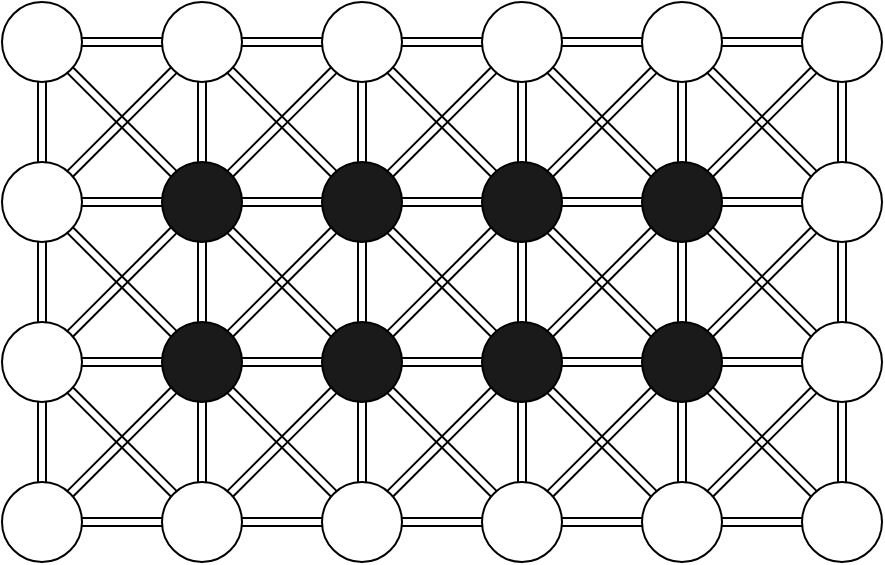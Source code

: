 <mxfile version="20.0.3" type="device"><diagram id="HIoFOvvH65OBFx_oXpuy" name="Page-1"><mxGraphModel dx="1226" dy="663" grid="1" gridSize="10" guides="1" tooltips="1" connect="1" arrows="1" fold="1" page="1" pageScale="1" pageWidth="827" pageHeight="1169" math="0" shadow="0"><root><mxCell id="0"/><mxCell id="1" parent="0"/><mxCell id="qSLbk5BsDniqCTKX2-t9-39" style="edgeStyle=orthogonalEdgeStyle;shape=link;rounded=0;orthogonalLoop=1;jettySize=auto;html=1;" edge="1" parent="1" source="qSLbk5BsDniqCTKX2-t9-1" target="qSLbk5BsDniqCTKX2-t9-3"><mxGeometry relative="1" as="geometry"/></mxCell><mxCell id="qSLbk5BsDniqCTKX2-t9-1" value="" style="ellipse;whiteSpace=wrap;html=1;aspect=fixed;" vertex="1" parent="1"><mxGeometry x="40" y="40" width="40" height="40" as="geometry"/></mxCell><mxCell id="qSLbk5BsDniqCTKX2-t9-38" style="edgeStyle=orthogonalEdgeStyle;shape=link;rounded=0;orthogonalLoop=1;jettySize=auto;html=1;" edge="1" parent="1" source="qSLbk5BsDniqCTKX2-t9-2" target="qSLbk5BsDniqCTKX2-t9-1"><mxGeometry relative="1" as="geometry"/></mxCell><mxCell id="qSLbk5BsDniqCTKX2-t9-74" style="edgeStyle=none;shape=link;rounded=0;orthogonalLoop=1;jettySize=auto;html=1;exitX=0;exitY=1;exitDx=0;exitDy=0;entryX=1;entryY=0;entryDx=0;entryDy=0;" edge="1" parent="1" source="qSLbk5BsDniqCTKX2-t9-2" target="qSLbk5BsDniqCTKX2-t9-3"><mxGeometry relative="1" as="geometry"/></mxCell><mxCell id="qSLbk5BsDniqCTKX2-t9-2" value="" style="ellipse;whiteSpace=wrap;html=1;aspect=fixed;" vertex="1" parent="1"><mxGeometry x="120" y="40" width="40" height="40" as="geometry"/></mxCell><mxCell id="qSLbk5BsDniqCTKX2-t9-40" style="edgeStyle=orthogonalEdgeStyle;shape=link;rounded=0;orthogonalLoop=1;jettySize=auto;html=1;" edge="1" parent="1" source="qSLbk5BsDniqCTKX2-t9-3" target="qSLbk5BsDniqCTKX2-t9-6"><mxGeometry relative="1" as="geometry"/></mxCell><mxCell id="qSLbk5BsDniqCTKX2-t9-75" style="edgeStyle=none;shape=link;rounded=0;orthogonalLoop=1;jettySize=auto;html=1;exitX=1;exitY=1;exitDx=0;exitDy=0;" edge="1" parent="1" source="qSLbk5BsDniqCTKX2-t9-3" target="qSLbk5BsDniqCTKX2-t9-23"><mxGeometry relative="1" as="geometry"/></mxCell><mxCell id="qSLbk5BsDniqCTKX2-t9-3" value="" style="ellipse;whiteSpace=wrap;html=1;aspect=fixed;" vertex="1" parent="1"><mxGeometry x="40" y="120" width="40" height="40" as="geometry"/></mxCell><mxCell id="qSLbk5BsDniqCTKX2-t9-37" style="edgeStyle=orthogonalEdgeStyle;shape=link;rounded=0;orthogonalLoop=1;jettySize=auto;html=1;entryX=1;entryY=0.5;entryDx=0;entryDy=0;" edge="1" parent="1" source="qSLbk5BsDniqCTKX2-t9-4" target="qSLbk5BsDniqCTKX2-t9-2"><mxGeometry relative="1" as="geometry"/></mxCell><mxCell id="qSLbk5BsDniqCTKX2-t9-4" value="" style="ellipse;whiteSpace=wrap;html=1;aspect=fixed;" vertex="1" parent="1"><mxGeometry x="200" y="40" width="40" height="40" as="geometry"/></mxCell><mxCell id="qSLbk5BsDniqCTKX2-t9-36" style="edgeStyle=orthogonalEdgeStyle;shape=link;rounded=0;orthogonalLoop=1;jettySize=auto;html=1;" edge="1" parent="1" source="qSLbk5BsDniqCTKX2-t9-5" target="qSLbk5BsDniqCTKX2-t9-4"><mxGeometry relative="1" as="geometry"/></mxCell><mxCell id="qSLbk5BsDniqCTKX2-t9-69" style="edgeStyle=none;shape=link;rounded=0;orthogonalLoop=1;jettySize=auto;html=1;exitX=0;exitY=1;exitDx=0;exitDy=0;" edge="1" parent="1" source="qSLbk5BsDniqCTKX2-t9-5" target="qSLbk5BsDniqCTKX2-t9-21"><mxGeometry relative="1" as="geometry"/></mxCell><mxCell id="qSLbk5BsDniqCTKX2-t9-70" style="edgeStyle=none;shape=link;rounded=0;orthogonalLoop=1;jettySize=auto;html=1;exitX=1;exitY=1;exitDx=0;exitDy=0;" edge="1" parent="1" source="qSLbk5BsDniqCTKX2-t9-5" target="qSLbk5BsDniqCTKX2-t9-19"><mxGeometry relative="1" as="geometry"/></mxCell><mxCell id="qSLbk5BsDniqCTKX2-t9-5" value="" style="ellipse;whiteSpace=wrap;html=1;aspect=fixed;" vertex="1" parent="1"><mxGeometry x="280" y="40" width="40" height="40" as="geometry"/></mxCell><mxCell id="qSLbk5BsDniqCTKX2-t9-41" style="edgeStyle=orthogonalEdgeStyle;shape=link;rounded=0;orthogonalLoop=1;jettySize=auto;html=1;" edge="1" parent="1" source="qSLbk5BsDniqCTKX2-t9-6" target="qSLbk5BsDniqCTKX2-t9-7"><mxGeometry relative="1" as="geometry"/></mxCell><mxCell id="qSLbk5BsDniqCTKX2-t9-6" value="" style="ellipse;whiteSpace=wrap;html=1;aspect=fixed;" vertex="1" parent="1"><mxGeometry x="40" y="200" width="40" height="40" as="geometry"/></mxCell><mxCell id="qSLbk5BsDniqCTKX2-t9-43" style="edgeStyle=orthogonalEdgeStyle;shape=link;rounded=0;orthogonalLoop=1;jettySize=auto;html=1;" edge="1" parent="1" source="qSLbk5BsDniqCTKX2-t9-7" target="qSLbk5BsDniqCTKX2-t9-8"><mxGeometry relative="1" as="geometry"/></mxCell><mxCell id="qSLbk5BsDniqCTKX2-t9-7" value="" style="ellipse;whiteSpace=wrap;html=1;aspect=fixed;" vertex="1" parent="1"><mxGeometry x="40" y="280" width="40" height="40" as="geometry"/></mxCell><mxCell id="qSLbk5BsDniqCTKX2-t9-44" style="edgeStyle=orthogonalEdgeStyle;shape=link;rounded=0;orthogonalLoop=1;jettySize=auto;html=1;" edge="1" parent="1" source="qSLbk5BsDniqCTKX2-t9-8" target="qSLbk5BsDniqCTKX2-t9-9"><mxGeometry relative="1" as="geometry"/></mxCell><mxCell id="qSLbk5BsDniqCTKX2-t9-57" style="edgeStyle=orthogonalEdgeStyle;shape=link;rounded=0;orthogonalLoop=1;jettySize=auto;html=1;" edge="1" parent="1" source="qSLbk5BsDniqCTKX2-t9-8" target="qSLbk5BsDniqCTKX2-t9-23"><mxGeometry relative="1" as="geometry"/></mxCell><mxCell id="qSLbk5BsDniqCTKX2-t9-87" style="edgeStyle=none;shape=link;rounded=0;orthogonalLoop=1;jettySize=auto;html=1;exitX=0;exitY=0;exitDx=0;exitDy=0;" edge="1" parent="1" source="qSLbk5BsDniqCTKX2-t9-8" target="qSLbk5BsDniqCTKX2-t9-6"><mxGeometry relative="1" as="geometry"/></mxCell><mxCell id="qSLbk5BsDniqCTKX2-t9-88" style="edgeStyle=none;shape=link;rounded=0;orthogonalLoop=1;jettySize=auto;html=1;exitX=1;exitY=0;exitDx=0;exitDy=0;" edge="1" parent="1" source="qSLbk5BsDniqCTKX2-t9-8" target="qSLbk5BsDniqCTKX2-t9-24"><mxGeometry relative="1" as="geometry"/></mxCell><mxCell id="qSLbk5BsDniqCTKX2-t9-8" value="" style="ellipse;whiteSpace=wrap;html=1;aspect=fixed;" vertex="1" parent="1"><mxGeometry x="120" y="280" width="40" height="40" as="geometry"/></mxCell><mxCell id="qSLbk5BsDniqCTKX2-t9-45" style="edgeStyle=orthogonalEdgeStyle;shape=link;rounded=0;orthogonalLoop=1;jettySize=auto;html=1;" edge="1" parent="1" source="qSLbk5BsDniqCTKX2-t9-9" target="qSLbk5BsDniqCTKX2-t9-10"><mxGeometry relative="1" as="geometry"/></mxCell><mxCell id="qSLbk5BsDniqCTKX2-t9-77" style="edgeStyle=none;shape=link;rounded=0;orthogonalLoop=1;jettySize=auto;html=1;exitX=1;exitY=0;exitDx=0;exitDy=0;" edge="1" parent="1" source="qSLbk5BsDniqCTKX2-t9-9" target="qSLbk5BsDniqCTKX2-t9-18"><mxGeometry relative="1" as="geometry"/></mxCell><mxCell id="qSLbk5BsDniqCTKX2-t9-9" value="" style="ellipse;whiteSpace=wrap;html=1;aspect=fixed;" vertex="1" parent="1"><mxGeometry x="200" y="280" width="40" height="40" as="geometry"/></mxCell><mxCell id="qSLbk5BsDniqCTKX2-t9-26" style="edgeStyle=orthogonalEdgeStyle;rounded=0;orthogonalLoop=1;jettySize=auto;html=1;exitX=0.5;exitY=0;exitDx=0;exitDy=0;entryX=0.5;entryY=1;entryDx=0;entryDy=0;shape=link;" edge="1" parent="1" source="qSLbk5BsDniqCTKX2-t9-10" target="qSLbk5BsDniqCTKX2-t9-18"><mxGeometry relative="1" as="geometry"/></mxCell><mxCell id="qSLbk5BsDniqCTKX2-t9-46" style="edgeStyle=orthogonalEdgeStyle;shape=link;rounded=0;orthogonalLoop=1;jettySize=auto;html=1;" edge="1" parent="1" source="qSLbk5BsDniqCTKX2-t9-10" target="qSLbk5BsDniqCTKX2-t9-11"><mxGeometry relative="1" as="geometry"/></mxCell><mxCell id="qSLbk5BsDniqCTKX2-t9-89" style="edgeStyle=none;shape=link;rounded=0;orthogonalLoop=1;jettySize=auto;html=1;exitX=0;exitY=0;exitDx=0;exitDy=0;" edge="1" parent="1" source="qSLbk5BsDniqCTKX2-t9-10" target="qSLbk5BsDniqCTKX2-t9-24"><mxGeometry relative="1" as="geometry"/></mxCell><mxCell id="qSLbk5BsDniqCTKX2-t9-90" style="edgeStyle=none;shape=link;rounded=0;orthogonalLoop=1;jettySize=auto;html=1;exitX=1;exitY=0;exitDx=0;exitDy=0;" edge="1" parent="1" source="qSLbk5BsDniqCTKX2-t9-10" target="qSLbk5BsDniqCTKX2-t9-17"><mxGeometry relative="1" as="geometry"/></mxCell><mxCell id="qSLbk5BsDniqCTKX2-t9-10" value="" style="ellipse;whiteSpace=wrap;html=1;aspect=fixed;" vertex="1" parent="1"><mxGeometry x="280" y="280" width="40" height="40" as="geometry"/></mxCell><mxCell id="qSLbk5BsDniqCTKX2-t9-27" style="edgeStyle=orthogonalEdgeStyle;shape=link;rounded=0;orthogonalLoop=1;jettySize=auto;html=1;exitX=0.5;exitY=0;exitDx=0;exitDy=0;entryX=0.5;entryY=1;entryDx=0;entryDy=0;" edge="1" parent="1" source="qSLbk5BsDniqCTKX2-t9-11" target="qSLbk5BsDniqCTKX2-t9-17"><mxGeometry relative="1" as="geometry"/></mxCell><mxCell id="qSLbk5BsDniqCTKX2-t9-29" style="edgeStyle=orthogonalEdgeStyle;shape=link;rounded=0;orthogonalLoop=1;jettySize=auto;html=1;entryX=0;entryY=0.5;entryDx=0;entryDy=0;" edge="1" parent="1" source="qSLbk5BsDniqCTKX2-t9-11" target="qSLbk5BsDniqCTKX2-t9-16"><mxGeometry relative="1" as="geometry"/></mxCell><mxCell id="qSLbk5BsDniqCTKX2-t9-81" style="edgeStyle=none;shape=link;rounded=0;orthogonalLoop=1;jettySize=auto;html=1;exitX=0;exitY=0;exitDx=0;exitDy=0;" edge="1" parent="1" source="qSLbk5BsDniqCTKX2-t9-11" target="qSLbk5BsDniqCTKX2-t9-18"><mxGeometry relative="1" as="geometry"/></mxCell><mxCell id="qSLbk5BsDniqCTKX2-t9-11" value="" style="ellipse;whiteSpace=wrap;html=1;aspect=fixed;" vertex="1" parent="1"><mxGeometry x="360" y="280" width="40" height="40" as="geometry"/></mxCell><mxCell id="qSLbk5BsDniqCTKX2-t9-35" style="edgeStyle=orthogonalEdgeStyle;shape=link;rounded=0;orthogonalLoop=1;jettySize=auto;html=1;" edge="1" parent="1" source="qSLbk5BsDniqCTKX2-t9-12" target="qSLbk5BsDniqCTKX2-t9-5"><mxGeometry relative="1" as="geometry"/></mxCell><mxCell id="qSLbk5BsDniqCTKX2-t9-71" style="edgeStyle=none;shape=link;rounded=0;orthogonalLoop=1;jettySize=auto;html=1;exitX=1;exitY=1;exitDx=0;exitDy=0;" edge="1" parent="1" source="qSLbk5BsDniqCTKX2-t9-12" target="qSLbk5BsDniqCTKX2-t9-14"><mxGeometry relative="1" as="geometry"/></mxCell><mxCell id="qSLbk5BsDniqCTKX2-t9-73" style="edgeStyle=none;shape=link;rounded=0;orthogonalLoop=1;jettySize=auto;html=1;exitX=0;exitY=1;exitDx=0;exitDy=0;" edge="1" parent="1" source="qSLbk5BsDniqCTKX2-t9-12" target="qSLbk5BsDniqCTKX2-t9-20"><mxGeometry relative="1" as="geometry"/></mxCell><mxCell id="qSLbk5BsDniqCTKX2-t9-12" value="" style="ellipse;whiteSpace=wrap;html=1;aspect=fixed;" vertex="1" parent="1"><mxGeometry x="360" y="40" width="40" height="40" as="geometry"/></mxCell><mxCell id="qSLbk5BsDniqCTKX2-t9-34" style="edgeStyle=orthogonalEdgeStyle;shape=link;rounded=0;orthogonalLoop=1;jettySize=auto;html=1;" edge="1" parent="1" source="qSLbk5BsDniqCTKX2-t9-13" target="qSLbk5BsDniqCTKX2-t9-12"><mxGeometry relative="1" as="geometry"/></mxCell><mxCell id="qSLbk5BsDniqCTKX2-t9-72" style="edgeStyle=none;shape=link;rounded=0;orthogonalLoop=1;jettySize=auto;html=1;exitX=0;exitY=1;exitDx=0;exitDy=0;" edge="1" parent="1" source="qSLbk5BsDniqCTKX2-t9-13" target="qSLbk5BsDniqCTKX2-t9-19"><mxGeometry relative="1" as="geometry"/></mxCell><mxCell id="qSLbk5BsDniqCTKX2-t9-13" value="" style="ellipse;whiteSpace=wrap;html=1;aspect=fixed;" vertex="1" parent="1"><mxGeometry x="440" y="40" width="40" height="40" as="geometry"/></mxCell><mxCell id="qSLbk5BsDniqCTKX2-t9-32" style="edgeStyle=orthogonalEdgeStyle;shape=link;rounded=0;orthogonalLoop=1;jettySize=auto;html=1;entryX=0.5;entryY=1;entryDx=0;entryDy=0;" edge="1" parent="1" source="qSLbk5BsDniqCTKX2-t9-14" target="qSLbk5BsDniqCTKX2-t9-13"><mxGeometry relative="1" as="geometry"/></mxCell><mxCell id="qSLbk5BsDniqCTKX2-t9-14" value="" style="ellipse;whiteSpace=wrap;html=1;aspect=fixed;" vertex="1" parent="1"><mxGeometry x="440" y="120" width="40" height="40" as="geometry"/></mxCell><mxCell id="qSLbk5BsDniqCTKX2-t9-28" style="edgeStyle=orthogonalEdgeStyle;shape=link;rounded=0;orthogonalLoop=1;jettySize=auto;html=1;exitX=0;exitY=0.5;exitDx=0;exitDy=0;entryX=1;entryY=0.5;entryDx=0;entryDy=0;" edge="1" parent="1" source="qSLbk5BsDniqCTKX2-t9-15" target="qSLbk5BsDniqCTKX2-t9-17"><mxGeometry relative="1" as="geometry"/></mxCell><mxCell id="qSLbk5BsDniqCTKX2-t9-31" style="edgeStyle=orthogonalEdgeStyle;shape=link;rounded=0;orthogonalLoop=1;jettySize=auto;html=1;" edge="1" parent="1" source="qSLbk5BsDniqCTKX2-t9-15" target="qSLbk5BsDniqCTKX2-t9-14"><mxGeometry relative="1" as="geometry"/></mxCell><mxCell id="qSLbk5BsDniqCTKX2-t9-80" style="edgeStyle=none;shape=link;rounded=0;orthogonalLoop=1;jettySize=auto;html=1;exitX=0;exitY=1;exitDx=0;exitDy=0;" edge="1" parent="1" source="qSLbk5BsDniqCTKX2-t9-15" target="qSLbk5BsDniqCTKX2-t9-11"><mxGeometry relative="1" as="geometry"/></mxCell><mxCell id="qSLbk5BsDniqCTKX2-t9-15" value="" style="ellipse;whiteSpace=wrap;html=1;aspect=fixed;" vertex="1" parent="1"><mxGeometry x="440" y="200" width="40" height="40" as="geometry"/></mxCell><mxCell id="qSLbk5BsDniqCTKX2-t9-30" style="edgeStyle=orthogonalEdgeStyle;shape=link;rounded=0;orthogonalLoop=1;jettySize=auto;html=1;entryX=0.5;entryY=1;entryDx=0;entryDy=0;" edge="1" parent="1" source="qSLbk5BsDniqCTKX2-t9-16" target="qSLbk5BsDniqCTKX2-t9-15"><mxGeometry relative="1" as="geometry"/></mxCell><mxCell id="qSLbk5BsDniqCTKX2-t9-91" style="edgeStyle=none;shape=link;rounded=0;orthogonalLoop=1;jettySize=auto;html=1;exitX=0;exitY=0;exitDx=0;exitDy=0;" edge="1" parent="1" source="qSLbk5BsDniqCTKX2-t9-16" target="qSLbk5BsDniqCTKX2-t9-17"><mxGeometry relative="1" as="geometry"/></mxCell><mxCell id="qSLbk5BsDniqCTKX2-t9-16" value="" style="ellipse;whiteSpace=wrap;html=1;aspect=fixed;" vertex="1" parent="1"><mxGeometry x="440" y="280" width="40" height="40" as="geometry"/></mxCell><mxCell id="qSLbk5BsDniqCTKX2-t9-65" style="edgeStyle=orthogonalEdgeStyle;shape=link;rounded=0;orthogonalLoop=1;jettySize=auto;html=1;" edge="1" parent="1" source="qSLbk5BsDniqCTKX2-t9-17" target="qSLbk5BsDniqCTKX2-t9-18"><mxGeometry relative="1" as="geometry"/></mxCell><mxCell id="qSLbk5BsDniqCTKX2-t9-92" style="edgeStyle=none;shape=link;rounded=0;orthogonalLoop=1;jettySize=auto;html=1;exitX=1;exitY=0;exitDx=0;exitDy=0;" edge="1" parent="1" source="qSLbk5BsDniqCTKX2-t9-17" target="qSLbk5BsDniqCTKX2-t9-14"><mxGeometry relative="1" as="geometry"/></mxCell><mxCell id="qSLbk5BsDniqCTKX2-t9-93" style="edgeStyle=none;shape=link;rounded=0;orthogonalLoop=1;jettySize=auto;html=1;exitX=0;exitY=0;exitDx=0;exitDy=0;" edge="1" parent="1" source="qSLbk5BsDniqCTKX2-t9-17" target="qSLbk5BsDniqCTKX2-t9-20"><mxGeometry relative="1" as="geometry"/></mxCell><mxCell id="qSLbk5BsDniqCTKX2-t9-17" value="" style="ellipse;whiteSpace=wrap;html=1;aspect=fixed;fillColor=#1A1A1A;" vertex="1" parent="1"><mxGeometry x="360" y="200" width="40" height="40" as="geometry"/></mxCell><mxCell id="qSLbk5BsDniqCTKX2-t9-78" style="edgeStyle=none;shape=link;rounded=0;orthogonalLoop=1;jettySize=auto;html=1;exitX=1;exitY=0;exitDx=0;exitDy=0;" edge="1" parent="1" source="qSLbk5BsDniqCTKX2-t9-18" target="qSLbk5BsDniqCTKX2-t9-19"><mxGeometry relative="1" as="geometry"/></mxCell><mxCell id="qSLbk5BsDniqCTKX2-t9-82" style="edgeStyle=none;shape=link;rounded=0;orthogonalLoop=1;jettySize=auto;html=1;exitX=0;exitY=0;exitDx=0;exitDy=0;entryX=1;entryY=1;entryDx=0;entryDy=0;" edge="1" parent="1" source="qSLbk5BsDniqCTKX2-t9-18" target="qSLbk5BsDniqCTKX2-t9-21"><mxGeometry relative="1" as="geometry"/></mxCell><mxCell id="qSLbk5BsDniqCTKX2-t9-18" value="" style="ellipse;whiteSpace=wrap;html=1;aspect=fixed;fillColor=#1A1A1A;" vertex="1" parent="1"><mxGeometry x="280" y="200" width="40" height="40" as="geometry"/></mxCell><mxCell id="qSLbk5BsDniqCTKX2-t9-62" style="edgeStyle=orthogonalEdgeStyle;shape=link;rounded=0;orthogonalLoop=1;jettySize=auto;html=1;" edge="1" parent="1" source="qSLbk5BsDniqCTKX2-t9-19" target="qSLbk5BsDniqCTKX2-t9-14"><mxGeometry relative="1" as="geometry"/></mxCell><mxCell id="qSLbk5BsDniqCTKX2-t9-63" style="edgeStyle=orthogonalEdgeStyle;shape=link;rounded=0;orthogonalLoop=1;jettySize=auto;html=1;" edge="1" parent="1" source="qSLbk5BsDniqCTKX2-t9-19" target="qSLbk5BsDniqCTKX2-t9-12"><mxGeometry relative="1" as="geometry"/></mxCell><mxCell id="qSLbk5BsDniqCTKX2-t9-64" style="edgeStyle=orthogonalEdgeStyle;shape=link;rounded=0;orthogonalLoop=1;jettySize=auto;html=1;" edge="1" parent="1" source="qSLbk5BsDniqCTKX2-t9-19" target="qSLbk5BsDniqCTKX2-t9-17"><mxGeometry relative="1" as="geometry"/></mxCell><mxCell id="qSLbk5BsDniqCTKX2-t9-79" style="edgeStyle=none;shape=link;rounded=0;orthogonalLoop=1;jettySize=auto;html=1;exitX=1;exitY=1;exitDx=0;exitDy=0;" edge="1" parent="1" source="qSLbk5BsDniqCTKX2-t9-19" target="qSLbk5BsDniqCTKX2-t9-15"><mxGeometry relative="1" as="geometry"/></mxCell><mxCell id="qSLbk5BsDniqCTKX2-t9-19" value="" style="ellipse;whiteSpace=wrap;html=1;aspect=fixed;fillColor=#1A1A1A;" vertex="1" parent="1"><mxGeometry x="360" y="120" width="40" height="40" as="geometry"/></mxCell><mxCell id="qSLbk5BsDniqCTKX2-t9-58" style="edgeStyle=orthogonalEdgeStyle;shape=link;rounded=0;orthogonalLoop=1;jettySize=auto;html=1;" edge="1" parent="1" source="qSLbk5BsDniqCTKX2-t9-20" target="qSLbk5BsDniqCTKX2-t9-5"><mxGeometry relative="1" as="geometry"/></mxCell><mxCell id="qSLbk5BsDniqCTKX2-t9-59" style="edgeStyle=orthogonalEdgeStyle;shape=link;rounded=0;orthogonalLoop=1;jettySize=auto;html=1;" edge="1" parent="1" source="qSLbk5BsDniqCTKX2-t9-20" target="qSLbk5BsDniqCTKX2-t9-21"><mxGeometry relative="1" as="geometry"/></mxCell><mxCell id="qSLbk5BsDniqCTKX2-t9-60" style="edgeStyle=orthogonalEdgeStyle;shape=link;rounded=0;orthogonalLoop=1;jettySize=auto;html=1;entryX=0.5;entryY=0;entryDx=0;entryDy=0;" edge="1" parent="1" source="qSLbk5BsDniqCTKX2-t9-20" target="qSLbk5BsDniqCTKX2-t9-18"><mxGeometry relative="1" as="geometry"/></mxCell><mxCell id="qSLbk5BsDniqCTKX2-t9-61" style="edgeStyle=orthogonalEdgeStyle;shape=link;rounded=0;orthogonalLoop=1;jettySize=auto;html=1;" edge="1" parent="1" source="qSLbk5BsDniqCTKX2-t9-20" target="qSLbk5BsDniqCTKX2-t9-19"><mxGeometry relative="1" as="geometry"/></mxCell><mxCell id="qSLbk5BsDniqCTKX2-t9-95" style="edgeStyle=none;shape=link;rounded=0;orthogonalLoop=1;jettySize=auto;html=1;exitX=0;exitY=0;exitDx=0;exitDy=0;" edge="1" parent="1" source="qSLbk5BsDniqCTKX2-t9-20" target="qSLbk5BsDniqCTKX2-t9-4"><mxGeometry relative="1" as="geometry"/></mxCell><mxCell id="qSLbk5BsDniqCTKX2-t9-20" value="" style="ellipse;whiteSpace=wrap;html=1;aspect=fixed;fillColor=#1A1A1A;" vertex="1" parent="1"><mxGeometry x="280" y="120" width="40" height="40" as="geometry"/></mxCell><mxCell id="qSLbk5BsDniqCTKX2-t9-51" style="edgeStyle=orthogonalEdgeStyle;shape=link;rounded=0;orthogonalLoop=1;jettySize=auto;html=1;entryX=0.5;entryY=1;entryDx=0;entryDy=0;" edge="1" parent="1" source="qSLbk5BsDniqCTKX2-t9-21" target="qSLbk5BsDniqCTKX2-t9-4"><mxGeometry relative="1" as="geometry"/></mxCell><mxCell id="qSLbk5BsDniqCTKX2-t9-52" style="edgeStyle=orthogonalEdgeStyle;shape=link;rounded=0;orthogonalLoop=1;jettySize=auto;html=1;" edge="1" parent="1" source="qSLbk5BsDniqCTKX2-t9-21" target="qSLbk5BsDniqCTKX2-t9-22"><mxGeometry relative="1" as="geometry"/></mxCell><mxCell id="qSLbk5BsDniqCTKX2-t9-68" style="edgeStyle=none;shape=link;rounded=0;orthogonalLoop=1;jettySize=auto;html=1;exitX=0;exitY=0;exitDx=0;exitDy=0;" edge="1" parent="1" source="qSLbk5BsDniqCTKX2-t9-21" target="qSLbk5BsDniqCTKX2-t9-2"><mxGeometry relative="1" as="geometry"/></mxCell><mxCell id="qSLbk5BsDniqCTKX2-t9-83" style="edgeStyle=none;shape=link;rounded=0;orthogonalLoop=1;jettySize=auto;html=1;exitX=0;exitY=1;exitDx=0;exitDy=0;" edge="1" parent="1" source="qSLbk5BsDniqCTKX2-t9-21" target="qSLbk5BsDniqCTKX2-t9-23"><mxGeometry relative="1" as="geometry"/></mxCell><mxCell id="qSLbk5BsDniqCTKX2-t9-21" value="" style="ellipse;whiteSpace=wrap;html=1;aspect=fixed;fillColor=#1A1A1A;" vertex="1" parent="1"><mxGeometry x="200" y="120" width="40" height="40" as="geometry"/></mxCell><mxCell id="qSLbk5BsDniqCTKX2-t9-53" style="edgeStyle=orthogonalEdgeStyle;shape=link;rounded=0;orthogonalLoop=1;jettySize=auto;html=1;" edge="1" parent="1" source="qSLbk5BsDniqCTKX2-t9-22" target="qSLbk5BsDniqCTKX2-t9-3"><mxGeometry relative="1" as="geometry"/></mxCell><mxCell id="qSLbk5BsDniqCTKX2-t9-54" style="edgeStyle=orthogonalEdgeStyle;shape=link;rounded=0;orthogonalLoop=1;jettySize=auto;html=1;entryX=0.5;entryY=1;entryDx=0;entryDy=0;" edge="1" parent="1" source="qSLbk5BsDniqCTKX2-t9-22" target="qSLbk5BsDniqCTKX2-t9-2"><mxGeometry relative="1" as="geometry"/></mxCell><mxCell id="qSLbk5BsDniqCTKX2-t9-66" style="shape=link;rounded=0;orthogonalLoop=1;jettySize=auto;html=1;exitX=0;exitY=0;exitDx=0;exitDy=0;entryX=1;entryY=1;entryDx=0;entryDy=0;" edge="1" parent="1" source="qSLbk5BsDniqCTKX2-t9-22" target="qSLbk5BsDniqCTKX2-t9-1"><mxGeometry relative="1" as="geometry"/></mxCell><mxCell id="qSLbk5BsDniqCTKX2-t9-67" style="edgeStyle=none;shape=link;rounded=0;orthogonalLoop=1;jettySize=auto;html=1;exitX=1;exitY=0;exitDx=0;exitDy=0;" edge="1" parent="1" source="qSLbk5BsDniqCTKX2-t9-22" target="qSLbk5BsDniqCTKX2-t9-4"><mxGeometry relative="1" as="geometry"/></mxCell><mxCell id="qSLbk5BsDniqCTKX2-t9-86" style="edgeStyle=none;shape=link;rounded=0;orthogonalLoop=1;jettySize=auto;html=1;exitX=0;exitY=1;exitDx=0;exitDy=0;" edge="1" parent="1" source="qSLbk5BsDniqCTKX2-t9-22" target="qSLbk5BsDniqCTKX2-t9-6"><mxGeometry relative="1" as="geometry"/></mxCell><mxCell id="qSLbk5BsDniqCTKX2-t9-22" value="" style="ellipse;whiteSpace=wrap;html=1;aspect=fixed;fillColor=#1A1A1A;" vertex="1" parent="1"><mxGeometry x="120" y="120" width="40" height="40" as="geometry"/></mxCell><mxCell id="qSLbk5BsDniqCTKX2-t9-47" style="edgeStyle=orthogonalEdgeStyle;shape=link;rounded=0;orthogonalLoop=1;jettySize=auto;html=1;" edge="1" parent="1" source="qSLbk5BsDniqCTKX2-t9-23" target="qSLbk5BsDniqCTKX2-t9-24"><mxGeometry relative="1" as="geometry"/></mxCell><mxCell id="qSLbk5BsDniqCTKX2-t9-55" style="edgeStyle=orthogonalEdgeStyle;shape=link;rounded=0;orthogonalLoop=1;jettySize=auto;html=1;" edge="1" parent="1" source="qSLbk5BsDniqCTKX2-t9-23" target="qSLbk5BsDniqCTKX2-t9-6"><mxGeometry relative="1" as="geometry"/></mxCell><mxCell id="qSLbk5BsDniqCTKX2-t9-56" style="edgeStyle=orthogonalEdgeStyle;shape=link;rounded=0;orthogonalLoop=1;jettySize=auto;html=1;" edge="1" parent="1" source="qSLbk5BsDniqCTKX2-t9-23" target="qSLbk5BsDniqCTKX2-t9-22"><mxGeometry relative="1" as="geometry"/></mxCell><mxCell id="qSLbk5BsDniqCTKX2-t9-76" style="edgeStyle=none;shape=link;rounded=0;orthogonalLoop=1;jettySize=auto;html=1;exitX=1;exitY=1;exitDx=0;exitDy=0;" edge="1" parent="1" source="qSLbk5BsDniqCTKX2-t9-23" target="qSLbk5BsDniqCTKX2-t9-9"><mxGeometry relative="1" as="geometry"/></mxCell><mxCell id="qSLbk5BsDniqCTKX2-t9-84" style="edgeStyle=none;shape=link;rounded=0;orthogonalLoop=1;jettySize=auto;html=1;exitX=0;exitY=1;exitDx=0;exitDy=0;" edge="1" parent="1" source="qSLbk5BsDniqCTKX2-t9-23" target="qSLbk5BsDniqCTKX2-t9-7"><mxGeometry relative="1" as="geometry"/></mxCell><mxCell id="qSLbk5BsDniqCTKX2-t9-23" value="" style="ellipse;whiteSpace=wrap;html=1;aspect=fixed;fillColor=#1A1A1A;" vertex="1" parent="1"><mxGeometry x="120" y="200" width="40" height="40" as="geometry"/></mxCell><mxCell id="qSLbk5BsDniqCTKX2-t9-48" style="edgeStyle=orthogonalEdgeStyle;shape=link;rounded=0;orthogonalLoop=1;jettySize=auto;html=1;" edge="1" parent="1" source="qSLbk5BsDniqCTKX2-t9-24" target="qSLbk5BsDniqCTKX2-t9-18"><mxGeometry relative="1" as="geometry"/></mxCell><mxCell id="qSLbk5BsDniqCTKX2-t9-49" style="edgeStyle=orthogonalEdgeStyle;shape=link;rounded=0;orthogonalLoop=1;jettySize=auto;html=1;" edge="1" parent="1" source="qSLbk5BsDniqCTKX2-t9-24" target="qSLbk5BsDniqCTKX2-t9-9"><mxGeometry relative="1" as="geometry"/></mxCell><mxCell id="qSLbk5BsDniqCTKX2-t9-50" style="edgeStyle=orthogonalEdgeStyle;shape=link;rounded=0;orthogonalLoop=1;jettySize=auto;html=1;" edge="1" parent="1" source="qSLbk5BsDniqCTKX2-t9-24" target="qSLbk5BsDniqCTKX2-t9-21"><mxGeometry relative="1" as="geometry"/></mxCell><mxCell id="qSLbk5BsDniqCTKX2-t9-85" style="edgeStyle=none;shape=link;rounded=0;orthogonalLoop=1;jettySize=auto;html=1;exitX=0;exitY=0;exitDx=0;exitDy=0;" edge="1" parent="1" source="qSLbk5BsDniqCTKX2-t9-24" target="qSLbk5BsDniqCTKX2-t9-22"><mxGeometry relative="1" as="geometry"/></mxCell><mxCell id="qSLbk5BsDniqCTKX2-t9-94" style="edgeStyle=none;shape=link;rounded=0;orthogonalLoop=1;jettySize=auto;html=1;exitX=1;exitY=0;exitDx=0;exitDy=0;" edge="1" parent="1" source="qSLbk5BsDniqCTKX2-t9-24" target="qSLbk5BsDniqCTKX2-t9-20"><mxGeometry relative="1" as="geometry"/></mxCell><mxCell id="qSLbk5BsDniqCTKX2-t9-24" value="" style="ellipse;whiteSpace=wrap;html=1;aspect=fixed;fillColor=#1A1A1A;" vertex="1" parent="1"><mxGeometry x="200" y="200" width="40" height="40" as="geometry"/></mxCell></root></mxGraphModel></diagram></mxfile>